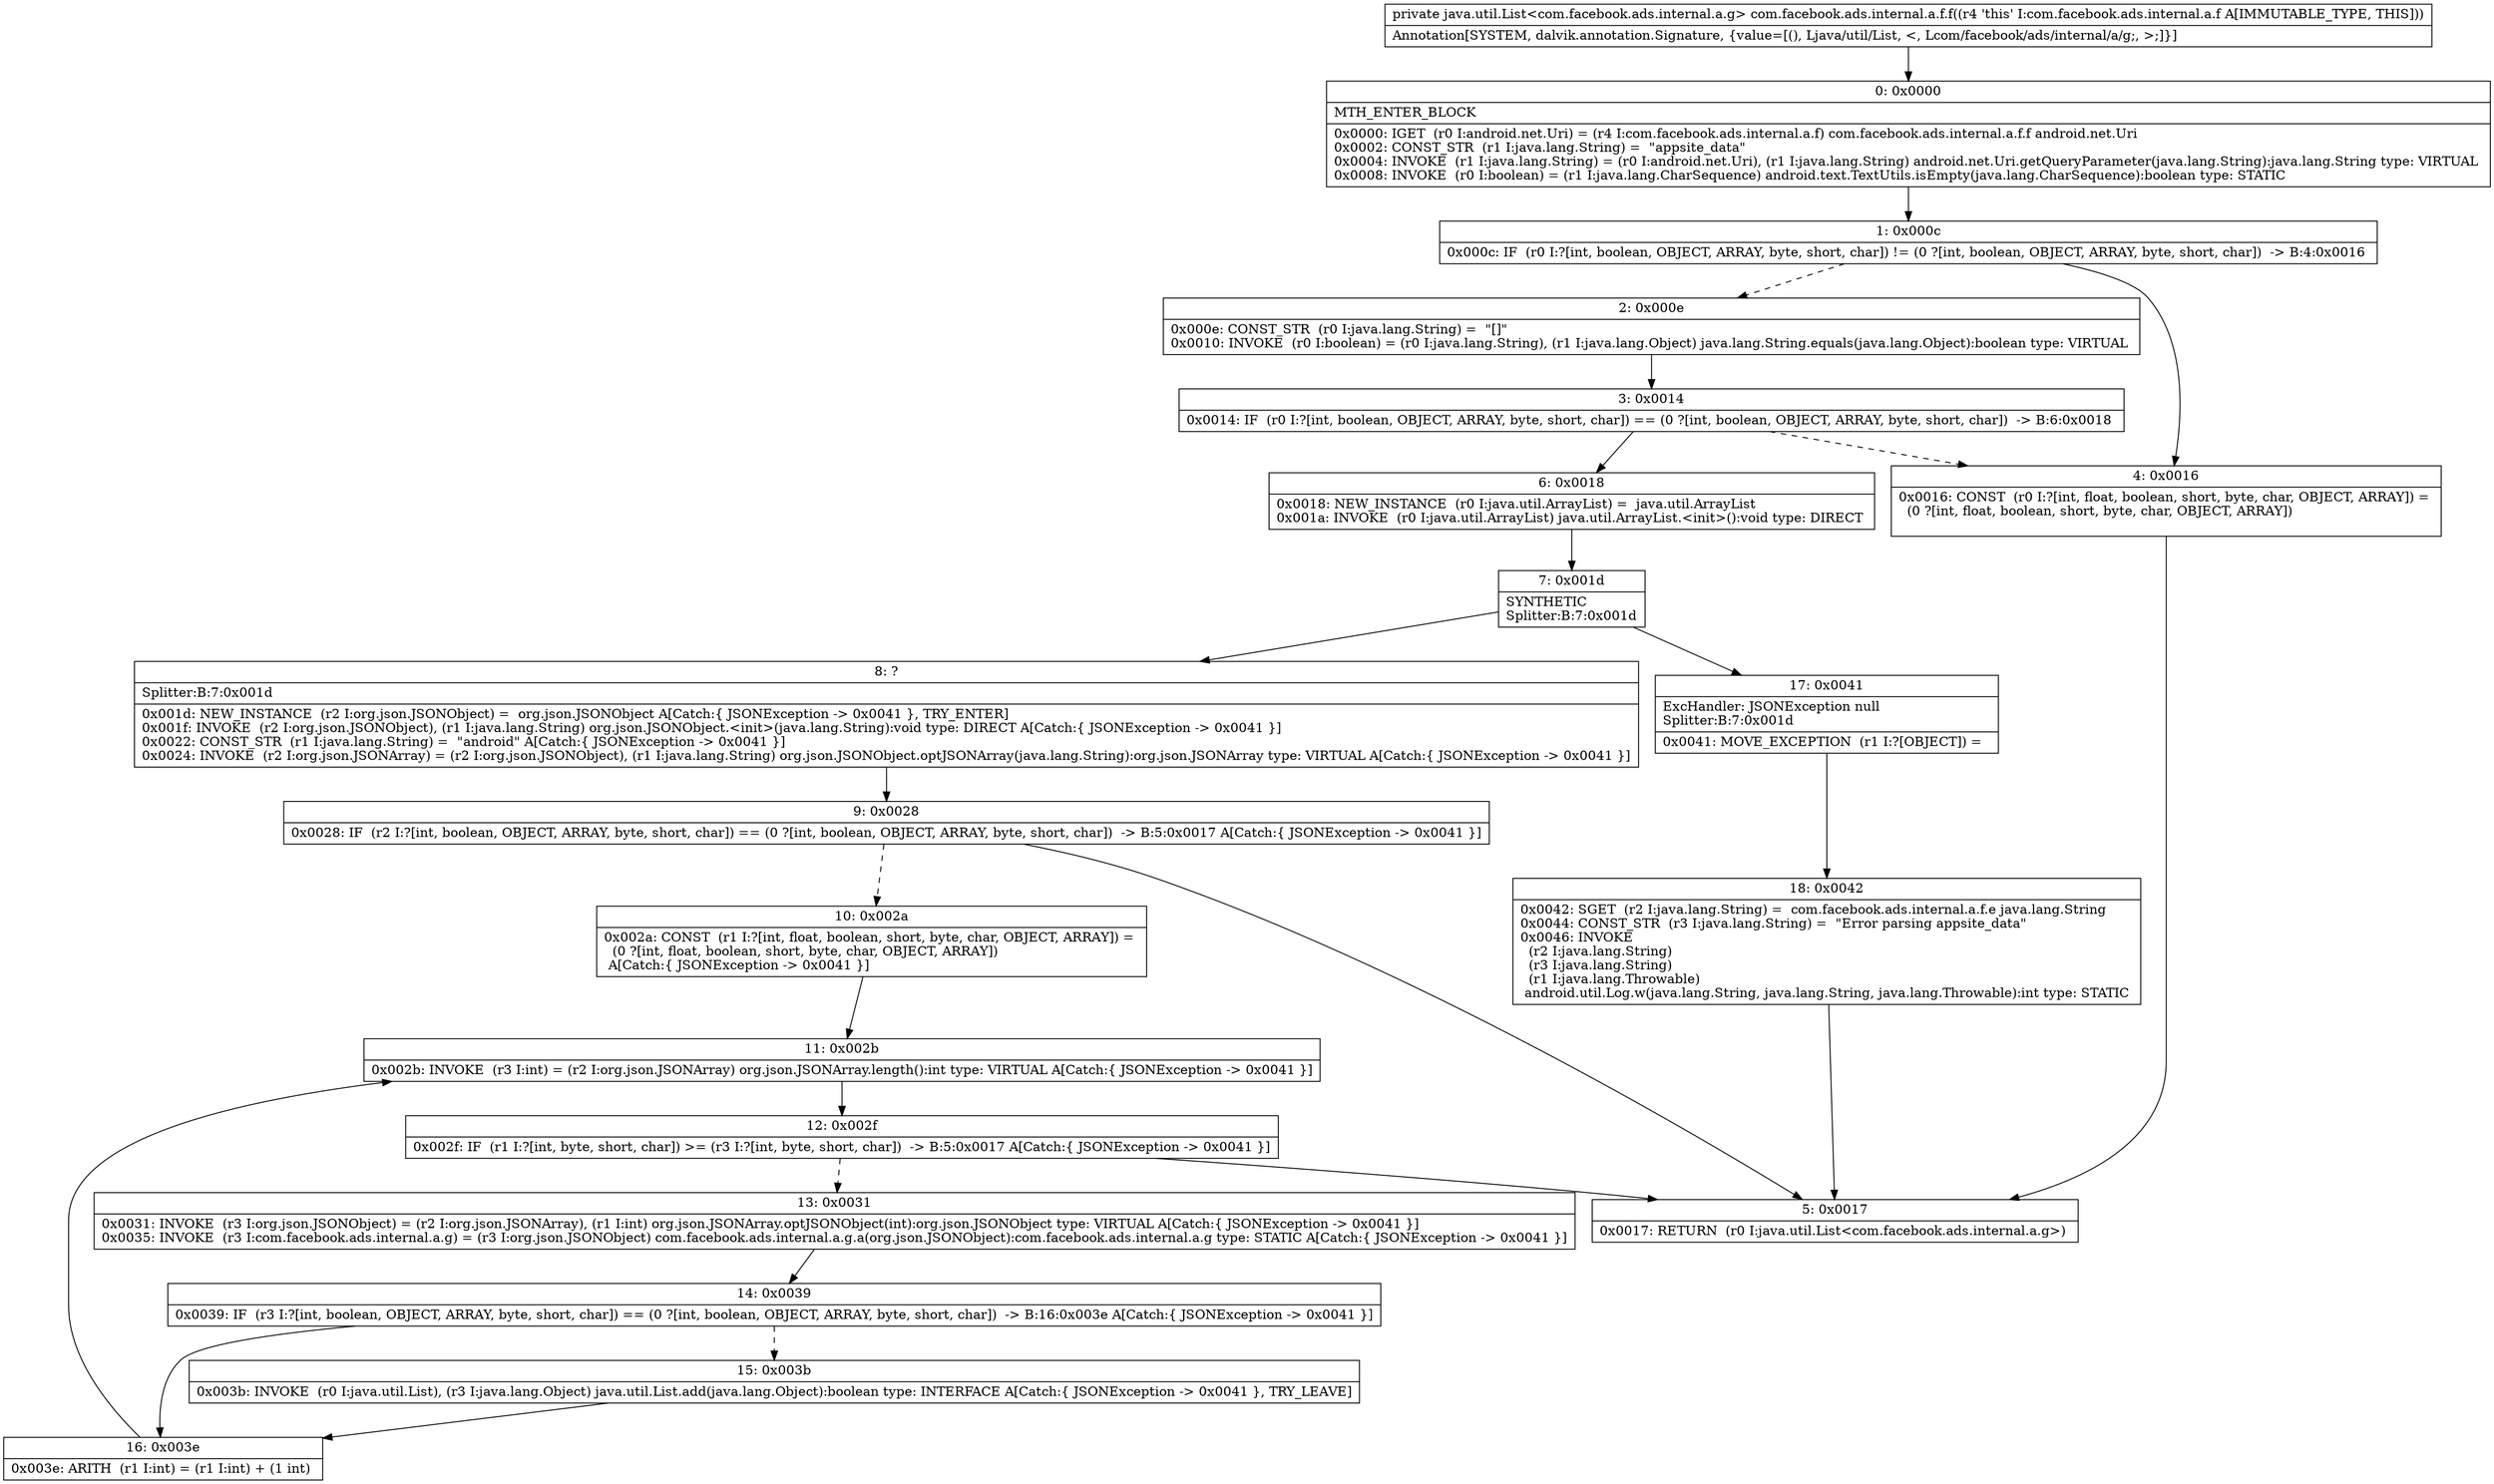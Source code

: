 digraph "CFG forcom.facebook.ads.internal.a.f.f()Ljava\/util\/List;" {
Node_0 [shape=record,label="{0\:\ 0x0000|MTH_ENTER_BLOCK\l|0x0000: IGET  (r0 I:android.net.Uri) = (r4 I:com.facebook.ads.internal.a.f) com.facebook.ads.internal.a.f.f android.net.Uri \l0x0002: CONST_STR  (r1 I:java.lang.String) =  \"appsite_data\" \l0x0004: INVOKE  (r1 I:java.lang.String) = (r0 I:android.net.Uri), (r1 I:java.lang.String) android.net.Uri.getQueryParameter(java.lang.String):java.lang.String type: VIRTUAL \l0x0008: INVOKE  (r0 I:boolean) = (r1 I:java.lang.CharSequence) android.text.TextUtils.isEmpty(java.lang.CharSequence):boolean type: STATIC \l}"];
Node_1 [shape=record,label="{1\:\ 0x000c|0x000c: IF  (r0 I:?[int, boolean, OBJECT, ARRAY, byte, short, char]) != (0 ?[int, boolean, OBJECT, ARRAY, byte, short, char])  \-\> B:4:0x0016 \l}"];
Node_2 [shape=record,label="{2\:\ 0x000e|0x000e: CONST_STR  (r0 I:java.lang.String) =  \"[]\" \l0x0010: INVOKE  (r0 I:boolean) = (r0 I:java.lang.String), (r1 I:java.lang.Object) java.lang.String.equals(java.lang.Object):boolean type: VIRTUAL \l}"];
Node_3 [shape=record,label="{3\:\ 0x0014|0x0014: IF  (r0 I:?[int, boolean, OBJECT, ARRAY, byte, short, char]) == (0 ?[int, boolean, OBJECT, ARRAY, byte, short, char])  \-\> B:6:0x0018 \l}"];
Node_4 [shape=record,label="{4\:\ 0x0016|0x0016: CONST  (r0 I:?[int, float, boolean, short, byte, char, OBJECT, ARRAY]) = \l  (0 ?[int, float, boolean, short, byte, char, OBJECT, ARRAY])\l \l}"];
Node_5 [shape=record,label="{5\:\ 0x0017|0x0017: RETURN  (r0 I:java.util.List\<com.facebook.ads.internal.a.g\>) \l}"];
Node_6 [shape=record,label="{6\:\ 0x0018|0x0018: NEW_INSTANCE  (r0 I:java.util.ArrayList) =  java.util.ArrayList \l0x001a: INVOKE  (r0 I:java.util.ArrayList) java.util.ArrayList.\<init\>():void type: DIRECT \l}"];
Node_7 [shape=record,label="{7\:\ 0x001d|SYNTHETIC\lSplitter:B:7:0x001d\l}"];
Node_8 [shape=record,label="{8\:\ ?|Splitter:B:7:0x001d\l|0x001d: NEW_INSTANCE  (r2 I:org.json.JSONObject) =  org.json.JSONObject A[Catch:\{ JSONException \-\> 0x0041 \}, TRY_ENTER]\l0x001f: INVOKE  (r2 I:org.json.JSONObject), (r1 I:java.lang.String) org.json.JSONObject.\<init\>(java.lang.String):void type: DIRECT A[Catch:\{ JSONException \-\> 0x0041 \}]\l0x0022: CONST_STR  (r1 I:java.lang.String) =  \"android\" A[Catch:\{ JSONException \-\> 0x0041 \}]\l0x0024: INVOKE  (r2 I:org.json.JSONArray) = (r2 I:org.json.JSONObject), (r1 I:java.lang.String) org.json.JSONObject.optJSONArray(java.lang.String):org.json.JSONArray type: VIRTUAL A[Catch:\{ JSONException \-\> 0x0041 \}]\l}"];
Node_9 [shape=record,label="{9\:\ 0x0028|0x0028: IF  (r2 I:?[int, boolean, OBJECT, ARRAY, byte, short, char]) == (0 ?[int, boolean, OBJECT, ARRAY, byte, short, char])  \-\> B:5:0x0017 A[Catch:\{ JSONException \-\> 0x0041 \}]\l}"];
Node_10 [shape=record,label="{10\:\ 0x002a|0x002a: CONST  (r1 I:?[int, float, boolean, short, byte, char, OBJECT, ARRAY]) = \l  (0 ?[int, float, boolean, short, byte, char, OBJECT, ARRAY])\l A[Catch:\{ JSONException \-\> 0x0041 \}]\l}"];
Node_11 [shape=record,label="{11\:\ 0x002b|0x002b: INVOKE  (r3 I:int) = (r2 I:org.json.JSONArray) org.json.JSONArray.length():int type: VIRTUAL A[Catch:\{ JSONException \-\> 0x0041 \}]\l}"];
Node_12 [shape=record,label="{12\:\ 0x002f|0x002f: IF  (r1 I:?[int, byte, short, char]) \>= (r3 I:?[int, byte, short, char])  \-\> B:5:0x0017 A[Catch:\{ JSONException \-\> 0x0041 \}]\l}"];
Node_13 [shape=record,label="{13\:\ 0x0031|0x0031: INVOKE  (r3 I:org.json.JSONObject) = (r2 I:org.json.JSONArray), (r1 I:int) org.json.JSONArray.optJSONObject(int):org.json.JSONObject type: VIRTUAL A[Catch:\{ JSONException \-\> 0x0041 \}]\l0x0035: INVOKE  (r3 I:com.facebook.ads.internal.a.g) = (r3 I:org.json.JSONObject) com.facebook.ads.internal.a.g.a(org.json.JSONObject):com.facebook.ads.internal.a.g type: STATIC A[Catch:\{ JSONException \-\> 0x0041 \}]\l}"];
Node_14 [shape=record,label="{14\:\ 0x0039|0x0039: IF  (r3 I:?[int, boolean, OBJECT, ARRAY, byte, short, char]) == (0 ?[int, boolean, OBJECT, ARRAY, byte, short, char])  \-\> B:16:0x003e A[Catch:\{ JSONException \-\> 0x0041 \}]\l}"];
Node_15 [shape=record,label="{15\:\ 0x003b|0x003b: INVOKE  (r0 I:java.util.List), (r3 I:java.lang.Object) java.util.List.add(java.lang.Object):boolean type: INTERFACE A[Catch:\{ JSONException \-\> 0x0041 \}, TRY_LEAVE]\l}"];
Node_16 [shape=record,label="{16\:\ 0x003e|0x003e: ARITH  (r1 I:int) = (r1 I:int) + (1 int) \l}"];
Node_17 [shape=record,label="{17\:\ 0x0041|ExcHandler: JSONException null\lSplitter:B:7:0x001d\l|0x0041: MOVE_EXCEPTION  (r1 I:?[OBJECT]) =  \l}"];
Node_18 [shape=record,label="{18\:\ 0x0042|0x0042: SGET  (r2 I:java.lang.String) =  com.facebook.ads.internal.a.f.e java.lang.String \l0x0044: CONST_STR  (r3 I:java.lang.String) =  \"Error parsing appsite_data\" \l0x0046: INVOKE  \l  (r2 I:java.lang.String)\l  (r3 I:java.lang.String)\l  (r1 I:java.lang.Throwable)\l android.util.Log.w(java.lang.String, java.lang.String, java.lang.Throwable):int type: STATIC \l}"];
MethodNode[shape=record,label="{private java.util.List\<com.facebook.ads.internal.a.g\> com.facebook.ads.internal.a.f.f((r4 'this' I:com.facebook.ads.internal.a.f A[IMMUTABLE_TYPE, THIS]))  | Annotation[SYSTEM, dalvik.annotation.Signature, \{value=[(), Ljava\/util\/List, \<, Lcom\/facebook\/ads\/internal\/a\/g;, \>;]\}]\l}"];
MethodNode -> Node_0;
Node_0 -> Node_1;
Node_1 -> Node_2[style=dashed];
Node_1 -> Node_4;
Node_2 -> Node_3;
Node_3 -> Node_4[style=dashed];
Node_3 -> Node_6;
Node_4 -> Node_5;
Node_6 -> Node_7;
Node_7 -> Node_8;
Node_7 -> Node_17;
Node_8 -> Node_9;
Node_9 -> Node_5;
Node_9 -> Node_10[style=dashed];
Node_10 -> Node_11;
Node_11 -> Node_12;
Node_12 -> Node_5;
Node_12 -> Node_13[style=dashed];
Node_13 -> Node_14;
Node_14 -> Node_15[style=dashed];
Node_14 -> Node_16;
Node_15 -> Node_16;
Node_16 -> Node_11;
Node_17 -> Node_18;
Node_18 -> Node_5;
}

